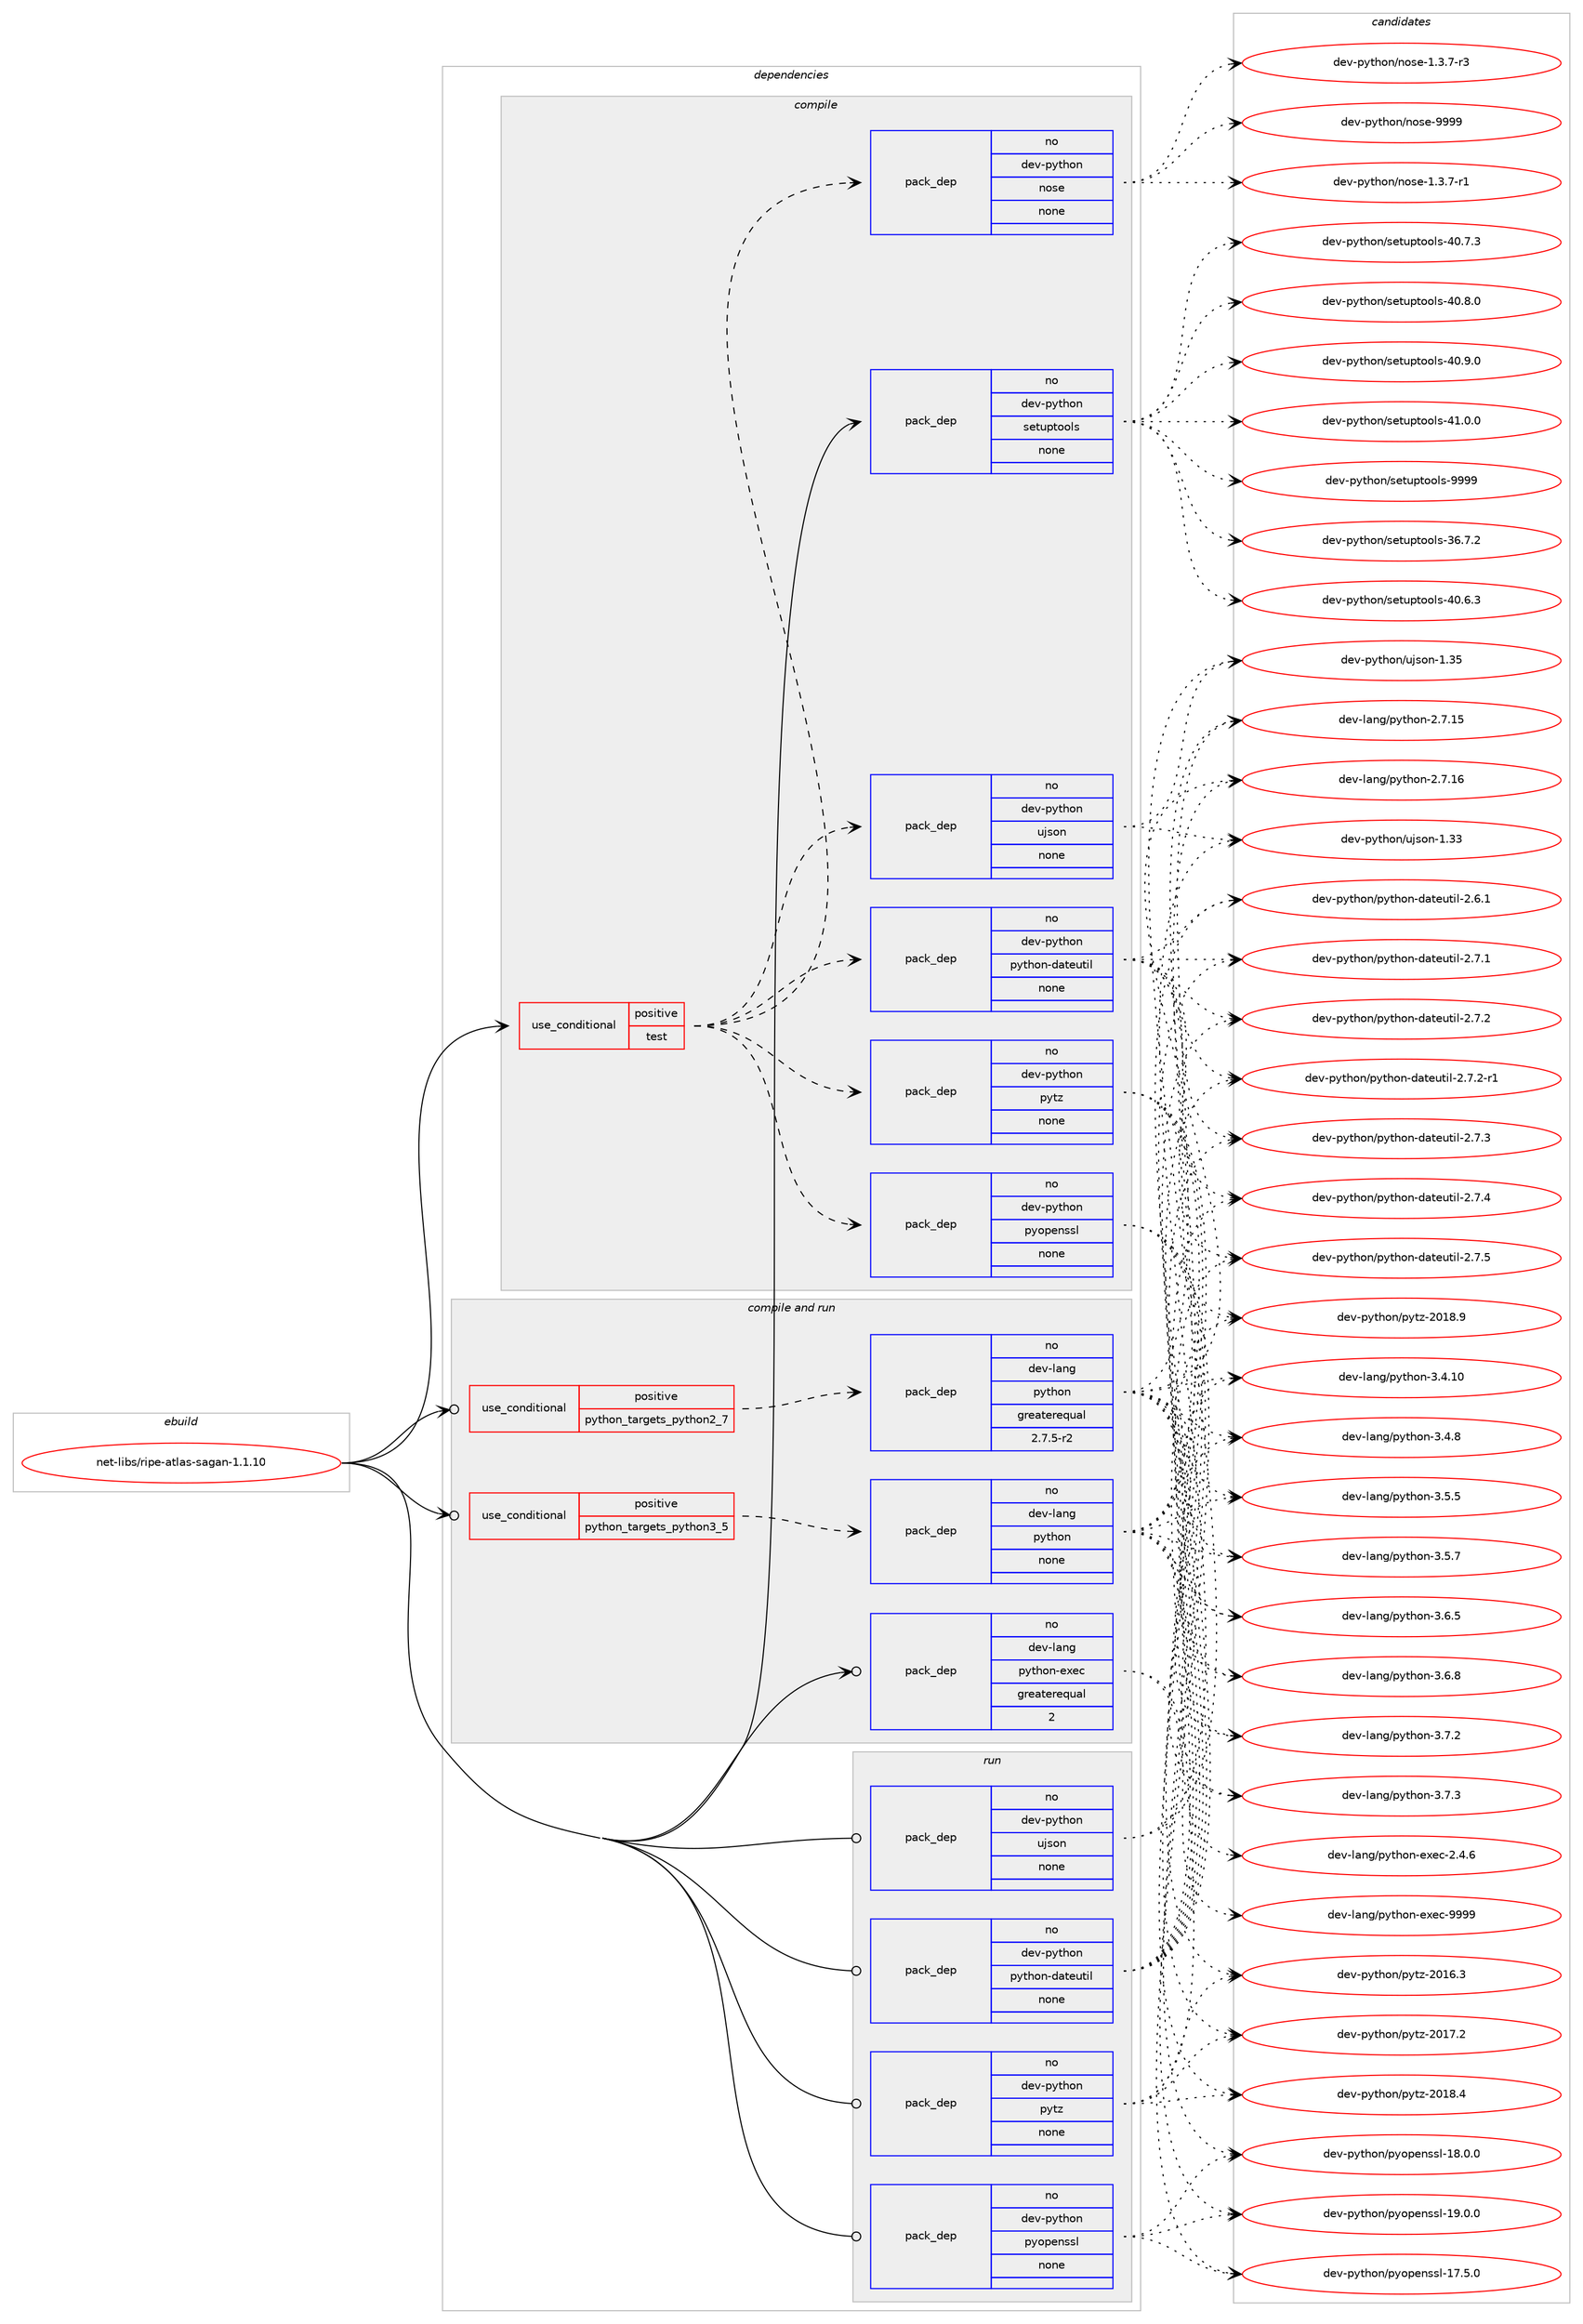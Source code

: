 digraph prolog {

# *************
# Graph options
# *************

newrank=true;
concentrate=true;
compound=true;
graph [rankdir=LR,fontname=Helvetica,fontsize=10,ranksep=1.5];#, ranksep=2.5, nodesep=0.2];
edge  [arrowhead=vee];
node  [fontname=Helvetica,fontsize=10];

# **********
# The ebuild
# **********

subgraph cluster_leftcol {
color=gray;
rank=same;
label=<<i>ebuild</i>>;
id [label="net-libs/ripe-atlas-sagan-1.1.10", color=red, width=4, href="../net-libs/ripe-atlas-sagan-1.1.10.svg"];
}

# ****************
# The dependencies
# ****************

subgraph cluster_midcol {
color=gray;
label=<<i>dependencies</i>>;
subgraph cluster_compile {
fillcolor="#eeeeee";
style=filled;
label=<<i>compile</i>>;
subgraph cond652 {
dependency2721 [label=<<TABLE BORDER="0" CELLBORDER="1" CELLSPACING="0" CELLPADDING="4"><TR><TD ROWSPAN="3" CELLPADDING="10">use_conditional</TD></TR><TR><TD>positive</TD></TR><TR><TD>test</TD></TR></TABLE>>, shape=none, color=red];
subgraph pack2022 {
dependency2722 [label=<<TABLE BORDER="0" CELLBORDER="1" CELLSPACING="0" CELLPADDING="4" WIDTH="220"><TR><TD ROWSPAN="6" CELLPADDING="30">pack_dep</TD></TR><TR><TD WIDTH="110">no</TD></TR><TR><TD>dev-python</TD></TR><TR><TD>python-dateutil</TD></TR><TR><TD>none</TD></TR><TR><TD></TD></TR></TABLE>>, shape=none, color=blue];
}
dependency2721:e -> dependency2722:w [weight=20,style="dashed",arrowhead="vee"];
subgraph pack2023 {
dependency2723 [label=<<TABLE BORDER="0" CELLBORDER="1" CELLSPACING="0" CELLPADDING="4" WIDTH="220"><TR><TD ROWSPAN="6" CELLPADDING="30">pack_dep</TD></TR><TR><TD WIDTH="110">no</TD></TR><TR><TD>dev-python</TD></TR><TR><TD>pytz</TD></TR><TR><TD>none</TD></TR><TR><TD></TD></TR></TABLE>>, shape=none, color=blue];
}
dependency2721:e -> dependency2723:w [weight=20,style="dashed",arrowhead="vee"];
subgraph pack2024 {
dependency2724 [label=<<TABLE BORDER="0" CELLBORDER="1" CELLSPACING="0" CELLPADDING="4" WIDTH="220"><TR><TD ROWSPAN="6" CELLPADDING="30">pack_dep</TD></TR><TR><TD WIDTH="110">no</TD></TR><TR><TD>dev-python</TD></TR><TR><TD>pyopenssl</TD></TR><TR><TD>none</TD></TR><TR><TD></TD></TR></TABLE>>, shape=none, color=blue];
}
dependency2721:e -> dependency2724:w [weight=20,style="dashed",arrowhead="vee"];
subgraph pack2025 {
dependency2725 [label=<<TABLE BORDER="0" CELLBORDER="1" CELLSPACING="0" CELLPADDING="4" WIDTH="220"><TR><TD ROWSPAN="6" CELLPADDING="30">pack_dep</TD></TR><TR><TD WIDTH="110">no</TD></TR><TR><TD>dev-python</TD></TR><TR><TD>ujson</TD></TR><TR><TD>none</TD></TR><TR><TD></TD></TR></TABLE>>, shape=none, color=blue];
}
dependency2721:e -> dependency2725:w [weight=20,style="dashed",arrowhead="vee"];
subgraph pack2026 {
dependency2726 [label=<<TABLE BORDER="0" CELLBORDER="1" CELLSPACING="0" CELLPADDING="4" WIDTH="220"><TR><TD ROWSPAN="6" CELLPADDING="30">pack_dep</TD></TR><TR><TD WIDTH="110">no</TD></TR><TR><TD>dev-python</TD></TR><TR><TD>nose</TD></TR><TR><TD>none</TD></TR><TR><TD></TD></TR></TABLE>>, shape=none, color=blue];
}
dependency2721:e -> dependency2726:w [weight=20,style="dashed",arrowhead="vee"];
}
id:e -> dependency2721:w [weight=20,style="solid",arrowhead="vee"];
subgraph pack2027 {
dependency2727 [label=<<TABLE BORDER="0" CELLBORDER="1" CELLSPACING="0" CELLPADDING="4" WIDTH="220"><TR><TD ROWSPAN="6" CELLPADDING="30">pack_dep</TD></TR><TR><TD WIDTH="110">no</TD></TR><TR><TD>dev-python</TD></TR><TR><TD>setuptools</TD></TR><TR><TD>none</TD></TR><TR><TD></TD></TR></TABLE>>, shape=none, color=blue];
}
id:e -> dependency2727:w [weight=20,style="solid",arrowhead="vee"];
}
subgraph cluster_compileandrun {
fillcolor="#eeeeee";
style=filled;
label=<<i>compile and run</i>>;
subgraph cond653 {
dependency2728 [label=<<TABLE BORDER="0" CELLBORDER="1" CELLSPACING="0" CELLPADDING="4"><TR><TD ROWSPAN="3" CELLPADDING="10">use_conditional</TD></TR><TR><TD>positive</TD></TR><TR><TD>python_targets_python2_7</TD></TR></TABLE>>, shape=none, color=red];
subgraph pack2028 {
dependency2729 [label=<<TABLE BORDER="0" CELLBORDER="1" CELLSPACING="0" CELLPADDING="4" WIDTH="220"><TR><TD ROWSPAN="6" CELLPADDING="30">pack_dep</TD></TR><TR><TD WIDTH="110">no</TD></TR><TR><TD>dev-lang</TD></TR><TR><TD>python</TD></TR><TR><TD>greaterequal</TD></TR><TR><TD>2.7.5-r2</TD></TR></TABLE>>, shape=none, color=blue];
}
dependency2728:e -> dependency2729:w [weight=20,style="dashed",arrowhead="vee"];
}
id:e -> dependency2728:w [weight=20,style="solid",arrowhead="odotvee"];
subgraph cond654 {
dependency2730 [label=<<TABLE BORDER="0" CELLBORDER="1" CELLSPACING="0" CELLPADDING="4"><TR><TD ROWSPAN="3" CELLPADDING="10">use_conditional</TD></TR><TR><TD>positive</TD></TR><TR><TD>python_targets_python3_5</TD></TR></TABLE>>, shape=none, color=red];
subgraph pack2029 {
dependency2731 [label=<<TABLE BORDER="0" CELLBORDER="1" CELLSPACING="0" CELLPADDING="4" WIDTH="220"><TR><TD ROWSPAN="6" CELLPADDING="30">pack_dep</TD></TR><TR><TD WIDTH="110">no</TD></TR><TR><TD>dev-lang</TD></TR><TR><TD>python</TD></TR><TR><TD>none</TD></TR><TR><TD></TD></TR></TABLE>>, shape=none, color=blue];
}
dependency2730:e -> dependency2731:w [weight=20,style="dashed",arrowhead="vee"];
}
id:e -> dependency2730:w [weight=20,style="solid",arrowhead="odotvee"];
subgraph pack2030 {
dependency2732 [label=<<TABLE BORDER="0" CELLBORDER="1" CELLSPACING="0" CELLPADDING="4" WIDTH="220"><TR><TD ROWSPAN="6" CELLPADDING="30">pack_dep</TD></TR><TR><TD WIDTH="110">no</TD></TR><TR><TD>dev-lang</TD></TR><TR><TD>python-exec</TD></TR><TR><TD>greaterequal</TD></TR><TR><TD>2</TD></TR></TABLE>>, shape=none, color=blue];
}
id:e -> dependency2732:w [weight=20,style="solid",arrowhead="odotvee"];
}
subgraph cluster_run {
fillcolor="#eeeeee";
style=filled;
label=<<i>run</i>>;
subgraph pack2031 {
dependency2733 [label=<<TABLE BORDER="0" CELLBORDER="1" CELLSPACING="0" CELLPADDING="4" WIDTH="220"><TR><TD ROWSPAN="6" CELLPADDING="30">pack_dep</TD></TR><TR><TD WIDTH="110">no</TD></TR><TR><TD>dev-python</TD></TR><TR><TD>pyopenssl</TD></TR><TR><TD>none</TD></TR><TR><TD></TD></TR></TABLE>>, shape=none, color=blue];
}
id:e -> dependency2733:w [weight=20,style="solid",arrowhead="odot"];
subgraph pack2032 {
dependency2734 [label=<<TABLE BORDER="0" CELLBORDER="1" CELLSPACING="0" CELLPADDING="4" WIDTH="220"><TR><TD ROWSPAN="6" CELLPADDING="30">pack_dep</TD></TR><TR><TD WIDTH="110">no</TD></TR><TR><TD>dev-python</TD></TR><TR><TD>python-dateutil</TD></TR><TR><TD>none</TD></TR><TR><TD></TD></TR></TABLE>>, shape=none, color=blue];
}
id:e -> dependency2734:w [weight=20,style="solid",arrowhead="odot"];
subgraph pack2033 {
dependency2735 [label=<<TABLE BORDER="0" CELLBORDER="1" CELLSPACING="0" CELLPADDING="4" WIDTH="220"><TR><TD ROWSPAN="6" CELLPADDING="30">pack_dep</TD></TR><TR><TD WIDTH="110">no</TD></TR><TR><TD>dev-python</TD></TR><TR><TD>pytz</TD></TR><TR><TD>none</TD></TR><TR><TD></TD></TR></TABLE>>, shape=none, color=blue];
}
id:e -> dependency2735:w [weight=20,style="solid",arrowhead="odot"];
subgraph pack2034 {
dependency2736 [label=<<TABLE BORDER="0" CELLBORDER="1" CELLSPACING="0" CELLPADDING="4" WIDTH="220"><TR><TD ROWSPAN="6" CELLPADDING="30">pack_dep</TD></TR><TR><TD WIDTH="110">no</TD></TR><TR><TD>dev-python</TD></TR><TR><TD>ujson</TD></TR><TR><TD>none</TD></TR><TR><TD></TD></TR></TABLE>>, shape=none, color=blue];
}
id:e -> dependency2736:w [weight=20,style="solid",arrowhead="odot"];
}
}

# **************
# The candidates
# **************

subgraph cluster_choices {
rank=same;
color=gray;
label=<<i>candidates</i>>;

subgraph choice2022 {
color=black;
nodesep=1;
choice10010111845112121116104111110471121211161041111104510097116101117116105108455046544649 [label="dev-python/python-dateutil-2.6.1", color=red, width=4,href="../dev-python/python-dateutil-2.6.1.svg"];
choice10010111845112121116104111110471121211161041111104510097116101117116105108455046554649 [label="dev-python/python-dateutil-2.7.1", color=red, width=4,href="../dev-python/python-dateutil-2.7.1.svg"];
choice10010111845112121116104111110471121211161041111104510097116101117116105108455046554650 [label="dev-python/python-dateutil-2.7.2", color=red, width=4,href="../dev-python/python-dateutil-2.7.2.svg"];
choice100101118451121211161041111104711212111610411111045100971161011171161051084550465546504511449 [label="dev-python/python-dateutil-2.7.2-r1", color=red, width=4,href="../dev-python/python-dateutil-2.7.2-r1.svg"];
choice10010111845112121116104111110471121211161041111104510097116101117116105108455046554651 [label="dev-python/python-dateutil-2.7.3", color=red, width=4,href="../dev-python/python-dateutil-2.7.3.svg"];
choice10010111845112121116104111110471121211161041111104510097116101117116105108455046554652 [label="dev-python/python-dateutil-2.7.4", color=red, width=4,href="../dev-python/python-dateutil-2.7.4.svg"];
choice10010111845112121116104111110471121211161041111104510097116101117116105108455046554653 [label="dev-python/python-dateutil-2.7.5", color=red, width=4,href="../dev-python/python-dateutil-2.7.5.svg"];
dependency2722:e -> choice10010111845112121116104111110471121211161041111104510097116101117116105108455046544649:w [style=dotted,weight="100"];
dependency2722:e -> choice10010111845112121116104111110471121211161041111104510097116101117116105108455046554649:w [style=dotted,weight="100"];
dependency2722:e -> choice10010111845112121116104111110471121211161041111104510097116101117116105108455046554650:w [style=dotted,weight="100"];
dependency2722:e -> choice100101118451121211161041111104711212111610411111045100971161011171161051084550465546504511449:w [style=dotted,weight="100"];
dependency2722:e -> choice10010111845112121116104111110471121211161041111104510097116101117116105108455046554651:w [style=dotted,weight="100"];
dependency2722:e -> choice10010111845112121116104111110471121211161041111104510097116101117116105108455046554652:w [style=dotted,weight="100"];
dependency2722:e -> choice10010111845112121116104111110471121211161041111104510097116101117116105108455046554653:w [style=dotted,weight="100"];
}
subgraph choice2023 {
color=black;
nodesep=1;
choice100101118451121211161041111104711212111612245504849544651 [label="dev-python/pytz-2016.3", color=red, width=4,href="../dev-python/pytz-2016.3.svg"];
choice100101118451121211161041111104711212111612245504849554650 [label="dev-python/pytz-2017.2", color=red, width=4,href="../dev-python/pytz-2017.2.svg"];
choice100101118451121211161041111104711212111612245504849564652 [label="dev-python/pytz-2018.4", color=red, width=4,href="../dev-python/pytz-2018.4.svg"];
choice100101118451121211161041111104711212111612245504849564657 [label="dev-python/pytz-2018.9", color=red, width=4,href="../dev-python/pytz-2018.9.svg"];
dependency2723:e -> choice100101118451121211161041111104711212111612245504849544651:w [style=dotted,weight="100"];
dependency2723:e -> choice100101118451121211161041111104711212111612245504849554650:w [style=dotted,weight="100"];
dependency2723:e -> choice100101118451121211161041111104711212111612245504849564652:w [style=dotted,weight="100"];
dependency2723:e -> choice100101118451121211161041111104711212111612245504849564657:w [style=dotted,weight="100"];
}
subgraph choice2024 {
color=black;
nodesep=1;
choice100101118451121211161041111104711212111111210111011511510845495546534648 [label="dev-python/pyopenssl-17.5.0", color=red, width=4,href="../dev-python/pyopenssl-17.5.0.svg"];
choice100101118451121211161041111104711212111111210111011511510845495646484648 [label="dev-python/pyopenssl-18.0.0", color=red, width=4,href="../dev-python/pyopenssl-18.0.0.svg"];
choice100101118451121211161041111104711212111111210111011511510845495746484648 [label="dev-python/pyopenssl-19.0.0", color=red, width=4,href="../dev-python/pyopenssl-19.0.0.svg"];
dependency2724:e -> choice100101118451121211161041111104711212111111210111011511510845495546534648:w [style=dotted,weight="100"];
dependency2724:e -> choice100101118451121211161041111104711212111111210111011511510845495646484648:w [style=dotted,weight="100"];
dependency2724:e -> choice100101118451121211161041111104711212111111210111011511510845495746484648:w [style=dotted,weight="100"];
}
subgraph choice2025 {
color=black;
nodesep=1;
choice10010111845112121116104111110471171061151111104549465151 [label="dev-python/ujson-1.33", color=red, width=4,href="../dev-python/ujson-1.33.svg"];
choice10010111845112121116104111110471171061151111104549465153 [label="dev-python/ujson-1.35", color=red, width=4,href="../dev-python/ujson-1.35.svg"];
dependency2725:e -> choice10010111845112121116104111110471171061151111104549465151:w [style=dotted,weight="100"];
dependency2725:e -> choice10010111845112121116104111110471171061151111104549465153:w [style=dotted,weight="100"];
}
subgraph choice2026 {
color=black;
nodesep=1;
choice10010111845112121116104111110471101111151014549465146554511449 [label="dev-python/nose-1.3.7-r1", color=red, width=4,href="../dev-python/nose-1.3.7-r1.svg"];
choice10010111845112121116104111110471101111151014549465146554511451 [label="dev-python/nose-1.3.7-r3", color=red, width=4,href="../dev-python/nose-1.3.7-r3.svg"];
choice10010111845112121116104111110471101111151014557575757 [label="dev-python/nose-9999", color=red, width=4,href="../dev-python/nose-9999.svg"];
dependency2726:e -> choice10010111845112121116104111110471101111151014549465146554511449:w [style=dotted,weight="100"];
dependency2726:e -> choice10010111845112121116104111110471101111151014549465146554511451:w [style=dotted,weight="100"];
dependency2726:e -> choice10010111845112121116104111110471101111151014557575757:w [style=dotted,weight="100"];
}
subgraph choice2027 {
color=black;
nodesep=1;
choice100101118451121211161041111104711510111611711211611111110811545515446554650 [label="dev-python/setuptools-36.7.2", color=red, width=4,href="../dev-python/setuptools-36.7.2.svg"];
choice100101118451121211161041111104711510111611711211611111110811545524846544651 [label="dev-python/setuptools-40.6.3", color=red, width=4,href="../dev-python/setuptools-40.6.3.svg"];
choice100101118451121211161041111104711510111611711211611111110811545524846554651 [label="dev-python/setuptools-40.7.3", color=red, width=4,href="../dev-python/setuptools-40.7.3.svg"];
choice100101118451121211161041111104711510111611711211611111110811545524846564648 [label="dev-python/setuptools-40.8.0", color=red, width=4,href="../dev-python/setuptools-40.8.0.svg"];
choice100101118451121211161041111104711510111611711211611111110811545524846574648 [label="dev-python/setuptools-40.9.0", color=red, width=4,href="../dev-python/setuptools-40.9.0.svg"];
choice100101118451121211161041111104711510111611711211611111110811545524946484648 [label="dev-python/setuptools-41.0.0", color=red, width=4,href="../dev-python/setuptools-41.0.0.svg"];
choice10010111845112121116104111110471151011161171121161111111081154557575757 [label="dev-python/setuptools-9999", color=red, width=4,href="../dev-python/setuptools-9999.svg"];
dependency2727:e -> choice100101118451121211161041111104711510111611711211611111110811545515446554650:w [style=dotted,weight="100"];
dependency2727:e -> choice100101118451121211161041111104711510111611711211611111110811545524846544651:w [style=dotted,weight="100"];
dependency2727:e -> choice100101118451121211161041111104711510111611711211611111110811545524846554651:w [style=dotted,weight="100"];
dependency2727:e -> choice100101118451121211161041111104711510111611711211611111110811545524846564648:w [style=dotted,weight="100"];
dependency2727:e -> choice100101118451121211161041111104711510111611711211611111110811545524846574648:w [style=dotted,weight="100"];
dependency2727:e -> choice100101118451121211161041111104711510111611711211611111110811545524946484648:w [style=dotted,weight="100"];
dependency2727:e -> choice10010111845112121116104111110471151011161171121161111111081154557575757:w [style=dotted,weight="100"];
}
subgraph choice2028 {
color=black;
nodesep=1;
choice10010111845108971101034711212111610411111045504655464953 [label="dev-lang/python-2.7.15", color=red, width=4,href="../dev-lang/python-2.7.15.svg"];
choice10010111845108971101034711212111610411111045504655464954 [label="dev-lang/python-2.7.16", color=red, width=4,href="../dev-lang/python-2.7.16.svg"];
choice10010111845108971101034711212111610411111045514652464948 [label="dev-lang/python-3.4.10", color=red, width=4,href="../dev-lang/python-3.4.10.svg"];
choice100101118451089711010347112121116104111110455146524656 [label="dev-lang/python-3.4.8", color=red, width=4,href="../dev-lang/python-3.4.8.svg"];
choice100101118451089711010347112121116104111110455146534653 [label="dev-lang/python-3.5.5", color=red, width=4,href="../dev-lang/python-3.5.5.svg"];
choice100101118451089711010347112121116104111110455146534655 [label="dev-lang/python-3.5.7", color=red, width=4,href="../dev-lang/python-3.5.7.svg"];
choice100101118451089711010347112121116104111110455146544653 [label="dev-lang/python-3.6.5", color=red, width=4,href="../dev-lang/python-3.6.5.svg"];
choice100101118451089711010347112121116104111110455146544656 [label="dev-lang/python-3.6.8", color=red, width=4,href="../dev-lang/python-3.6.8.svg"];
choice100101118451089711010347112121116104111110455146554650 [label="dev-lang/python-3.7.2", color=red, width=4,href="../dev-lang/python-3.7.2.svg"];
choice100101118451089711010347112121116104111110455146554651 [label="dev-lang/python-3.7.3", color=red, width=4,href="../dev-lang/python-3.7.3.svg"];
dependency2729:e -> choice10010111845108971101034711212111610411111045504655464953:w [style=dotted,weight="100"];
dependency2729:e -> choice10010111845108971101034711212111610411111045504655464954:w [style=dotted,weight="100"];
dependency2729:e -> choice10010111845108971101034711212111610411111045514652464948:w [style=dotted,weight="100"];
dependency2729:e -> choice100101118451089711010347112121116104111110455146524656:w [style=dotted,weight="100"];
dependency2729:e -> choice100101118451089711010347112121116104111110455146534653:w [style=dotted,weight="100"];
dependency2729:e -> choice100101118451089711010347112121116104111110455146534655:w [style=dotted,weight="100"];
dependency2729:e -> choice100101118451089711010347112121116104111110455146544653:w [style=dotted,weight="100"];
dependency2729:e -> choice100101118451089711010347112121116104111110455146544656:w [style=dotted,weight="100"];
dependency2729:e -> choice100101118451089711010347112121116104111110455146554650:w [style=dotted,weight="100"];
dependency2729:e -> choice100101118451089711010347112121116104111110455146554651:w [style=dotted,weight="100"];
}
subgraph choice2029 {
color=black;
nodesep=1;
choice10010111845108971101034711212111610411111045504655464953 [label="dev-lang/python-2.7.15", color=red, width=4,href="../dev-lang/python-2.7.15.svg"];
choice10010111845108971101034711212111610411111045504655464954 [label="dev-lang/python-2.7.16", color=red, width=4,href="../dev-lang/python-2.7.16.svg"];
choice10010111845108971101034711212111610411111045514652464948 [label="dev-lang/python-3.4.10", color=red, width=4,href="../dev-lang/python-3.4.10.svg"];
choice100101118451089711010347112121116104111110455146524656 [label="dev-lang/python-3.4.8", color=red, width=4,href="../dev-lang/python-3.4.8.svg"];
choice100101118451089711010347112121116104111110455146534653 [label="dev-lang/python-3.5.5", color=red, width=4,href="../dev-lang/python-3.5.5.svg"];
choice100101118451089711010347112121116104111110455146534655 [label="dev-lang/python-3.5.7", color=red, width=4,href="../dev-lang/python-3.5.7.svg"];
choice100101118451089711010347112121116104111110455146544653 [label="dev-lang/python-3.6.5", color=red, width=4,href="../dev-lang/python-3.6.5.svg"];
choice100101118451089711010347112121116104111110455146544656 [label="dev-lang/python-3.6.8", color=red, width=4,href="../dev-lang/python-3.6.8.svg"];
choice100101118451089711010347112121116104111110455146554650 [label="dev-lang/python-3.7.2", color=red, width=4,href="../dev-lang/python-3.7.2.svg"];
choice100101118451089711010347112121116104111110455146554651 [label="dev-lang/python-3.7.3", color=red, width=4,href="../dev-lang/python-3.7.3.svg"];
dependency2731:e -> choice10010111845108971101034711212111610411111045504655464953:w [style=dotted,weight="100"];
dependency2731:e -> choice10010111845108971101034711212111610411111045504655464954:w [style=dotted,weight="100"];
dependency2731:e -> choice10010111845108971101034711212111610411111045514652464948:w [style=dotted,weight="100"];
dependency2731:e -> choice100101118451089711010347112121116104111110455146524656:w [style=dotted,weight="100"];
dependency2731:e -> choice100101118451089711010347112121116104111110455146534653:w [style=dotted,weight="100"];
dependency2731:e -> choice100101118451089711010347112121116104111110455146534655:w [style=dotted,weight="100"];
dependency2731:e -> choice100101118451089711010347112121116104111110455146544653:w [style=dotted,weight="100"];
dependency2731:e -> choice100101118451089711010347112121116104111110455146544656:w [style=dotted,weight="100"];
dependency2731:e -> choice100101118451089711010347112121116104111110455146554650:w [style=dotted,weight="100"];
dependency2731:e -> choice100101118451089711010347112121116104111110455146554651:w [style=dotted,weight="100"];
}
subgraph choice2030 {
color=black;
nodesep=1;
choice1001011184510897110103471121211161041111104510112010199455046524654 [label="dev-lang/python-exec-2.4.6", color=red, width=4,href="../dev-lang/python-exec-2.4.6.svg"];
choice10010111845108971101034711212111610411111045101120101994557575757 [label="dev-lang/python-exec-9999", color=red, width=4,href="../dev-lang/python-exec-9999.svg"];
dependency2732:e -> choice1001011184510897110103471121211161041111104510112010199455046524654:w [style=dotted,weight="100"];
dependency2732:e -> choice10010111845108971101034711212111610411111045101120101994557575757:w [style=dotted,weight="100"];
}
subgraph choice2031 {
color=black;
nodesep=1;
choice100101118451121211161041111104711212111111210111011511510845495546534648 [label="dev-python/pyopenssl-17.5.0", color=red, width=4,href="../dev-python/pyopenssl-17.5.0.svg"];
choice100101118451121211161041111104711212111111210111011511510845495646484648 [label="dev-python/pyopenssl-18.0.0", color=red, width=4,href="../dev-python/pyopenssl-18.0.0.svg"];
choice100101118451121211161041111104711212111111210111011511510845495746484648 [label="dev-python/pyopenssl-19.0.0", color=red, width=4,href="../dev-python/pyopenssl-19.0.0.svg"];
dependency2733:e -> choice100101118451121211161041111104711212111111210111011511510845495546534648:w [style=dotted,weight="100"];
dependency2733:e -> choice100101118451121211161041111104711212111111210111011511510845495646484648:w [style=dotted,weight="100"];
dependency2733:e -> choice100101118451121211161041111104711212111111210111011511510845495746484648:w [style=dotted,weight="100"];
}
subgraph choice2032 {
color=black;
nodesep=1;
choice10010111845112121116104111110471121211161041111104510097116101117116105108455046544649 [label="dev-python/python-dateutil-2.6.1", color=red, width=4,href="../dev-python/python-dateutil-2.6.1.svg"];
choice10010111845112121116104111110471121211161041111104510097116101117116105108455046554649 [label="dev-python/python-dateutil-2.7.1", color=red, width=4,href="../dev-python/python-dateutil-2.7.1.svg"];
choice10010111845112121116104111110471121211161041111104510097116101117116105108455046554650 [label="dev-python/python-dateutil-2.7.2", color=red, width=4,href="../dev-python/python-dateutil-2.7.2.svg"];
choice100101118451121211161041111104711212111610411111045100971161011171161051084550465546504511449 [label="dev-python/python-dateutil-2.7.2-r1", color=red, width=4,href="../dev-python/python-dateutil-2.7.2-r1.svg"];
choice10010111845112121116104111110471121211161041111104510097116101117116105108455046554651 [label="dev-python/python-dateutil-2.7.3", color=red, width=4,href="../dev-python/python-dateutil-2.7.3.svg"];
choice10010111845112121116104111110471121211161041111104510097116101117116105108455046554652 [label="dev-python/python-dateutil-2.7.4", color=red, width=4,href="../dev-python/python-dateutil-2.7.4.svg"];
choice10010111845112121116104111110471121211161041111104510097116101117116105108455046554653 [label="dev-python/python-dateutil-2.7.5", color=red, width=4,href="../dev-python/python-dateutil-2.7.5.svg"];
dependency2734:e -> choice10010111845112121116104111110471121211161041111104510097116101117116105108455046544649:w [style=dotted,weight="100"];
dependency2734:e -> choice10010111845112121116104111110471121211161041111104510097116101117116105108455046554649:w [style=dotted,weight="100"];
dependency2734:e -> choice10010111845112121116104111110471121211161041111104510097116101117116105108455046554650:w [style=dotted,weight="100"];
dependency2734:e -> choice100101118451121211161041111104711212111610411111045100971161011171161051084550465546504511449:w [style=dotted,weight="100"];
dependency2734:e -> choice10010111845112121116104111110471121211161041111104510097116101117116105108455046554651:w [style=dotted,weight="100"];
dependency2734:e -> choice10010111845112121116104111110471121211161041111104510097116101117116105108455046554652:w [style=dotted,weight="100"];
dependency2734:e -> choice10010111845112121116104111110471121211161041111104510097116101117116105108455046554653:w [style=dotted,weight="100"];
}
subgraph choice2033 {
color=black;
nodesep=1;
choice100101118451121211161041111104711212111612245504849544651 [label="dev-python/pytz-2016.3", color=red, width=4,href="../dev-python/pytz-2016.3.svg"];
choice100101118451121211161041111104711212111612245504849554650 [label="dev-python/pytz-2017.2", color=red, width=4,href="../dev-python/pytz-2017.2.svg"];
choice100101118451121211161041111104711212111612245504849564652 [label="dev-python/pytz-2018.4", color=red, width=4,href="../dev-python/pytz-2018.4.svg"];
choice100101118451121211161041111104711212111612245504849564657 [label="dev-python/pytz-2018.9", color=red, width=4,href="../dev-python/pytz-2018.9.svg"];
dependency2735:e -> choice100101118451121211161041111104711212111612245504849544651:w [style=dotted,weight="100"];
dependency2735:e -> choice100101118451121211161041111104711212111612245504849554650:w [style=dotted,weight="100"];
dependency2735:e -> choice100101118451121211161041111104711212111612245504849564652:w [style=dotted,weight="100"];
dependency2735:e -> choice100101118451121211161041111104711212111612245504849564657:w [style=dotted,weight="100"];
}
subgraph choice2034 {
color=black;
nodesep=1;
choice10010111845112121116104111110471171061151111104549465151 [label="dev-python/ujson-1.33", color=red, width=4,href="../dev-python/ujson-1.33.svg"];
choice10010111845112121116104111110471171061151111104549465153 [label="dev-python/ujson-1.35", color=red, width=4,href="../dev-python/ujson-1.35.svg"];
dependency2736:e -> choice10010111845112121116104111110471171061151111104549465151:w [style=dotted,weight="100"];
dependency2736:e -> choice10010111845112121116104111110471171061151111104549465153:w [style=dotted,weight="100"];
}
}

}

